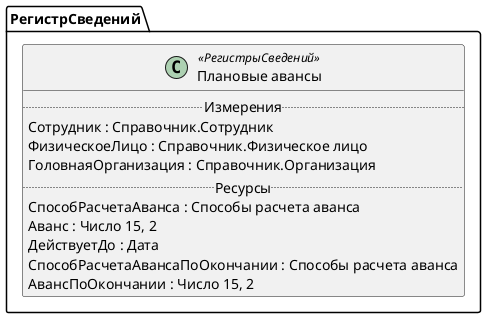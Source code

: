 ﻿@startuml ПлановыеАвансы
'!include templates.wsd
'..\include templates.wsd
class РегистрСведений.ПлановыеАвансы as "Плановые авансы" <<РегистрыСведений>>
{
..Измерения..
Сотрудник : Справочник.Сотрудник
ФизическоеЛицо : Справочник.Физическое лицо
ГоловнаяОрганизация : Справочник.Организация
..Ресурсы..
СпособРасчетаАванса : Способы расчета аванса
Аванс : Число 15, 2
ДействуетДо : Дата
СпособРасчетаАвансаПоОкончании : Способы расчета аванса
АвансПоОкончании : Число 15, 2
}
@enduml
